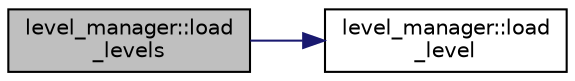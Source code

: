 digraph "level_manager::load_levels"
{
 // LATEX_PDF_SIZE
  edge [fontname="Helvetica",fontsize="10",labelfontname="Helvetica",labelfontsize="10"];
  node [fontname="Helvetica",fontsize="10",shape=record];
  rankdir="LR";
  Node1 [label="level_manager::load\l_levels",height=0.2,width=0.4,color="black", fillcolor="grey75", style="filled", fontcolor="black",tooltip=" "];
  Node1 -> Node2 [color="midnightblue",fontsize="10",style="solid",fontname="Helvetica"];
  Node2 [label="level_manager::load\l_level",height=0.2,width=0.4,color="black", fillcolor="white", style="filled",URL="$namespacelevel__manager.html#a02af3af9c75f86e8898f83a220a16d21",tooltip=" "];
}
